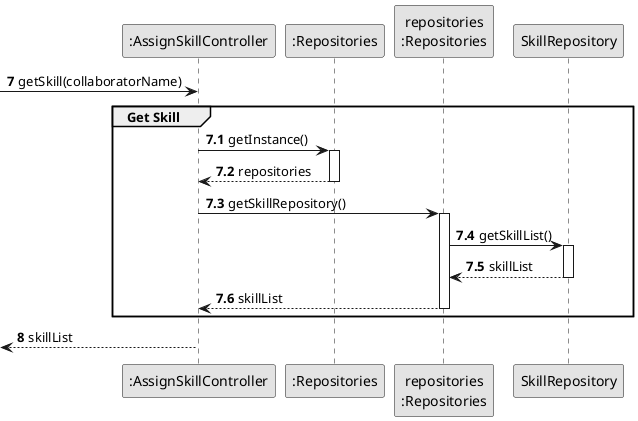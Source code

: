 @startuml
skinparam monochrome true
skinparam packageStyle rectangle
skinparam shadowing false

participant ":AssignSkillController" as CTRL
participant ":Repositories" as RepositorySingleton
participant "repositories\n:Repositories" as PLAT
participant "SkillRepository" as SkillRepository

autonumber 7
-> CTRL: getSkill(collaboratorName)

autonumber 7.1

    group Get Skill

     CTRL -> RepositorySingleton : getInstance()
              activate RepositorySingleton

              RepositorySingleton --> CTRL: repositories
              deactivate RepositorySingleton

              CTRL -> PLAT : getSkillRepository()
              activate PLAT

              PLAT -> SkillRepository : getSkillList()
              activate SkillRepository

              SkillRepository --> PLAT : skillList
              deactivate  SkillRepository

              PLAT --> CTRL: skillList
              deactivate PLAT
    end
autonumber 8
                <-- CTRL : skillList
            deactivate CTRL



@enduml